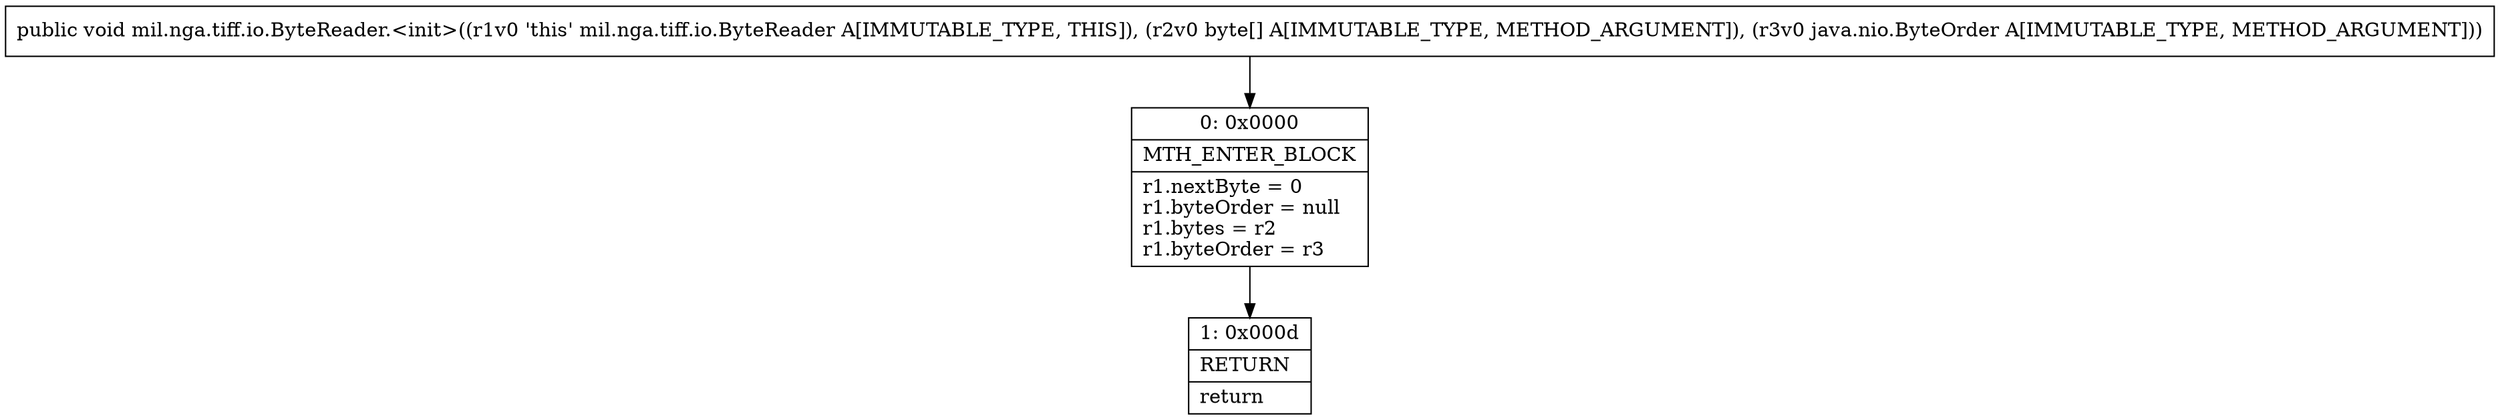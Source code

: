 digraph "CFG formil.nga.tiff.io.ByteReader.\<init\>([BLjava\/nio\/ByteOrder;)V" {
Node_0 [shape=record,label="{0\:\ 0x0000|MTH_ENTER_BLOCK\l|r1.nextByte = 0\lr1.byteOrder = null\lr1.bytes = r2\lr1.byteOrder = r3\l}"];
Node_1 [shape=record,label="{1\:\ 0x000d|RETURN\l|return\l}"];
MethodNode[shape=record,label="{public void mil.nga.tiff.io.ByteReader.\<init\>((r1v0 'this' mil.nga.tiff.io.ByteReader A[IMMUTABLE_TYPE, THIS]), (r2v0 byte[] A[IMMUTABLE_TYPE, METHOD_ARGUMENT]), (r3v0 java.nio.ByteOrder A[IMMUTABLE_TYPE, METHOD_ARGUMENT])) }"];
MethodNode -> Node_0;
Node_0 -> Node_1;
}

